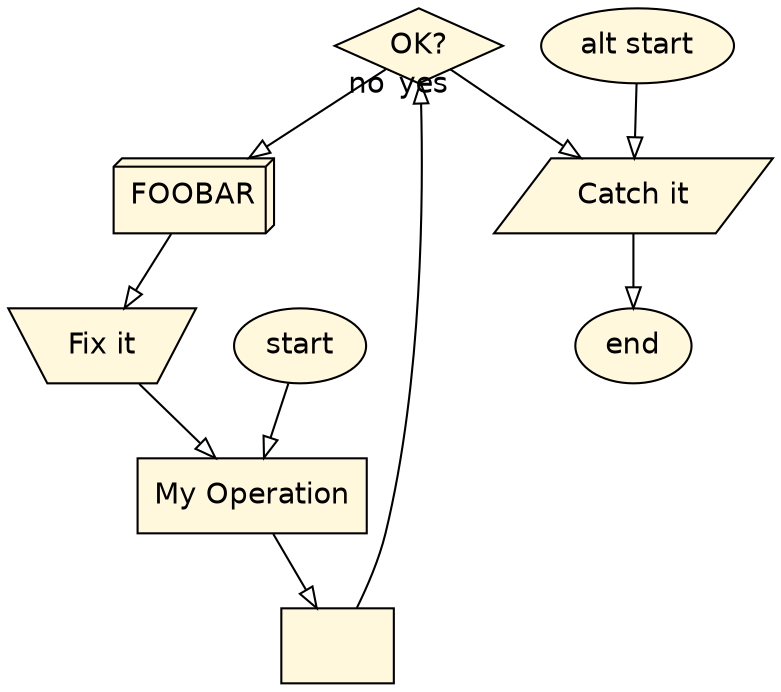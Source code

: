 digraph {
"573e02ed-7e7f-472a-b9fc-82122d7bc40f" [label="OK?", shape=diamond, style=filled, fillcolor=cornsilk, fontname=Helvetica];
"573e02ed-7e7f-472a-b9fc-82122d7bc40f" -> "fed0d9c3-3aa9-4252-91aa-d8f2ac048902" [taillabel="no", arrowhead=onormal, fontname=Helvetica];
"573e02ed-7e7f-472a-b9fc-82122d7bc40f" -> "2ad525b6-8c8d-4d18-a0cc-ad25683a48ca" [taillabel="yes", arrowhead=onormal, fontname=Helvetica];
"2ad525b6-8c8d-4d18-a0cc-ad25683a48ca" [label="Catch it", shape=parallelogram, style=filled, fillcolor=cornsilk, fontname=Helvetica];
"2ad525b6-8c8d-4d18-a0cc-ad25683a48ca" -> "0334a182-7431-4fed-9b93-0403f6598cd5" [taillabel="", arrowhead=onormal, fontname=Helvetica];
"5cdbe4cc-fd47-4b15-bb66-ab782be1d14e" [label="alt start", shape=ellipse, style=filled, fillcolor=cornsilk, fontname=Helvetica];
"5cdbe4cc-fd47-4b15-bb66-ab782be1d14e" -> "2ad525b6-8c8d-4d18-a0cc-ad25683a48ca" [taillabel="", arrowhead=onormal, fontname=Helvetica];
"694c1e4b-f90c-4b48-b4dc-b38e39c1d110" [label="My Operation", shape=box, style=filled, fillcolor=cornsilk, fontname=Helvetica];
"694c1e4b-f90c-4b48-b4dc-b38e39c1d110" -> "0503705f-0738-4d2a-9a4b-ebd966ba70fd" [taillabel="", arrowhead=onormal, fontname=Helvetica];
"0334a182-7431-4fed-9b93-0403f6598cd5" [label="end", shape=ellipse, style=filled, fillcolor=cornsilk, fontname=Helvetica];
"0503705f-0738-4d2a-9a4b-ebd966ba70fd" [label="", shape=box, style=filled, fillcolor=cornsilk, fontname=Helvetica];
"0503705f-0738-4d2a-9a4b-ebd966ba70fd" -> "573e02ed-7e7f-472a-b9fc-82122d7bc40f" [taillabel="", arrowhead=onormal, fontname=Helvetica];
"fed0d9c3-3aa9-4252-91aa-d8f2ac048902" [label="FOOBAR", shape=box3d, style=filled, fillcolor=cornsilk, fontname=Helvetica];
"fed0d9c3-3aa9-4252-91aa-d8f2ac048902" -> "966e2811-ca26-4f9f-92c1-5a876b1eef7e" [taillabel="", arrowhead=onormal, fontname=Helvetica];
"966e2811-ca26-4f9f-92c1-5a876b1eef7e" [label="Fix it", shape=invtrapezium, style=filled, fillcolor=cornsilk, fontname=Helvetica];
"966e2811-ca26-4f9f-92c1-5a876b1eef7e" -> "694c1e4b-f90c-4b48-b4dc-b38e39c1d110" [taillabel="", arrowhead=onormal, fontname=Helvetica];
"7bf4dcd8-5790-4ab8-8d48-20992fbf3173" [label="start", shape=ellipse, style=filled, fillcolor=cornsilk, fontname=Helvetica];
"7bf4dcd8-5790-4ab8-8d48-20992fbf3173" -> "694c1e4b-f90c-4b48-b4dc-b38e39c1d110" [taillabel="", arrowhead=onormal, fontname=Helvetica];
}
